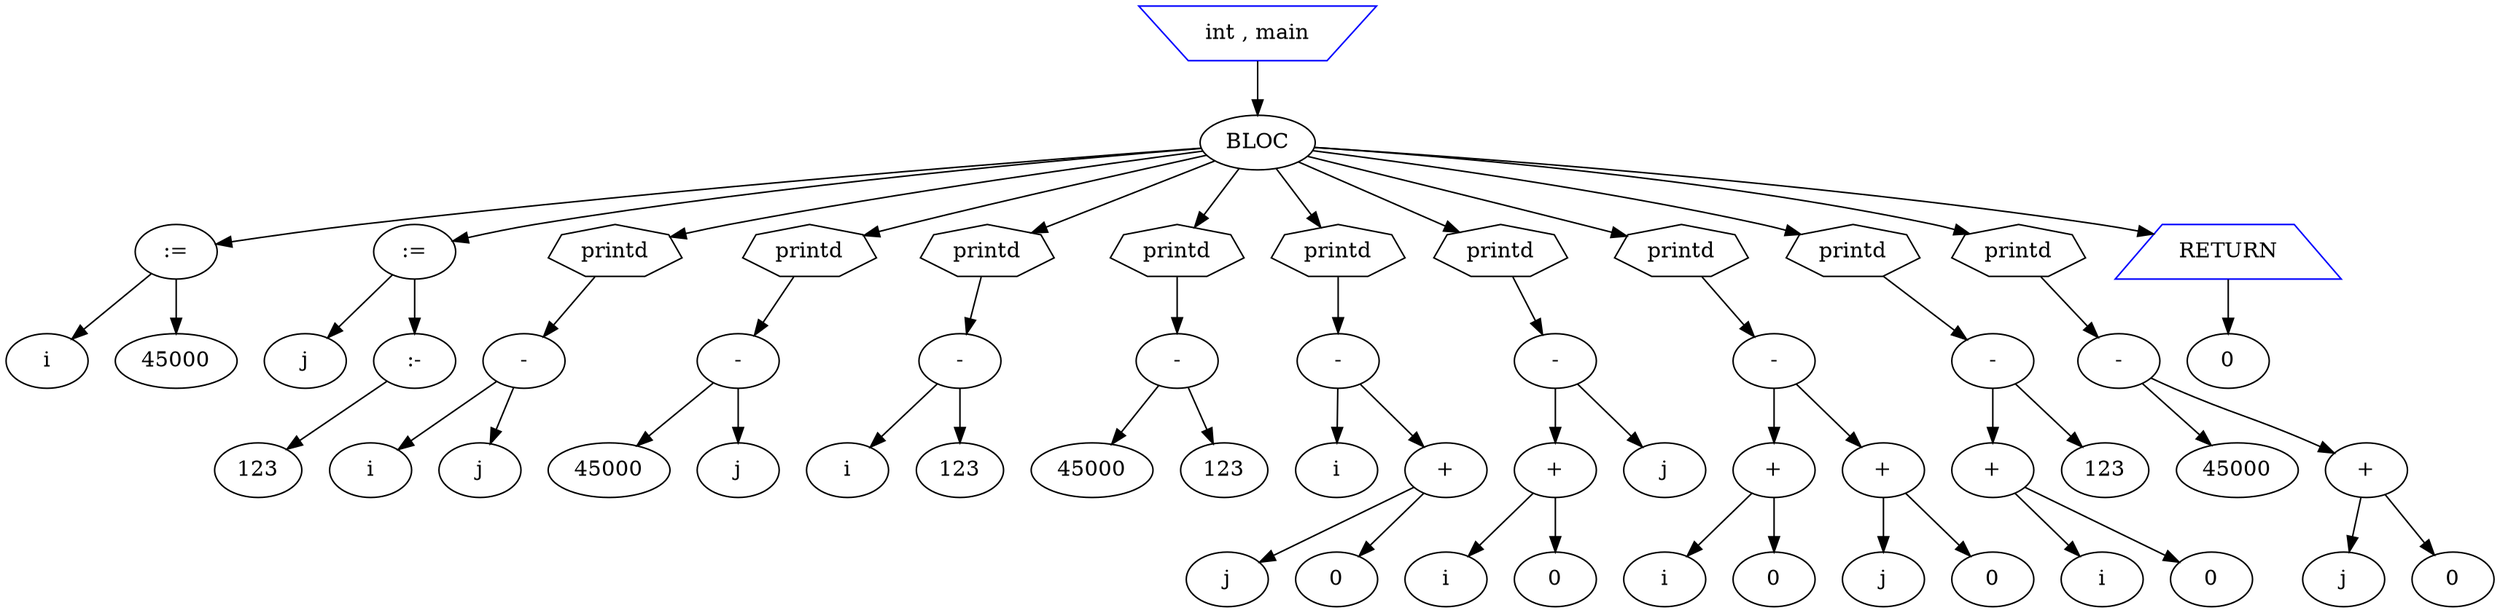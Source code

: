digraph mon_programme {
node1[shape=ellipse label="i" style=solid color=black]
node3[shape=ellipse label="45000" style=solid color=black]
node4[shape=ellipse label=":=" style=solid color=black]
node5[shape=ellipse label="j" style=solid color=black]
node7[shape=ellipse label="123" style=solid color=black]
node8[shape=ellipse label=":-" style=solid color=black]
node9[shape=ellipse label=":=" style=solid color=black]
node10[shape=ellipse label="i" style=solid color=black]
node12[shape=ellipse label="j" style=solid color=black]
node14[shape=ellipse label="-" style=solid color=black]
node15[shape=septagon label="printd" style=solid color=black]
node16[shape=ellipse label="45000" style=solid color=black]
node17[shape=ellipse label="j" style=solid color=black]
node19[shape=ellipse label="-" style=solid color=black]
node20[shape=septagon label="printd" style=solid color=black]
node21[shape=ellipse label="i" style=solid color=black]
node23[shape=ellipse label="123" style=solid color=black]
node24[shape=ellipse label="-" style=solid color=black]
node25[shape=septagon label="printd" style=solid color=black]
node26[shape=ellipse label="45000" style=solid color=black]
node27[shape=ellipse label="123" style=solid color=black]
node28[shape=ellipse label="-" style=solid color=black]
node29[shape=septagon label="printd" style=solid color=black]
node30[shape=ellipse label="i" style=solid color=black]
node32[shape=ellipse label="j" style=solid color=black]
node34[shape=ellipse label="0" style=solid color=black]
node35[shape=ellipse label="+" style=solid color=black]
node36[shape=ellipse label="-" style=solid color=black]
node37[shape=septagon label="printd" style=solid color=black]
node38[shape=ellipse label="i" style=solid color=black]
node40[shape=ellipse label="0" style=solid color=black]
node41[shape=ellipse label="+" style=solid color=black]
node42[shape=ellipse label="j" style=solid color=black]
node44[shape=ellipse label="-" style=solid color=black]
node45[shape=septagon label="printd" style=solid color=black]
node46[shape=ellipse label="i" style=solid color=black]
node48[shape=ellipse label="0" style=solid color=black]
node49[shape=ellipse label="+" style=solid color=black]
node50[shape=ellipse label="j" style=solid color=black]
node52[shape=ellipse label="0" style=solid color=black]
node53[shape=ellipse label="+" style=solid color=black]
node54[shape=ellipse label="-" style=solid color=black]
node55[shape=septagon label="printd" style=solid color=black]
node56[shape=ellipse label="i" style=solid color=black]
node58[shape=ellipse label="0" style=solid color=black]
node59[shape=ellipse label="+" style=solid color=black]
node60[shape=ellipse label="123" style=solid color=black]
node61[shape=ellipse label="-" style=solid color=black]
node62[shape=septagon label="printd" style=solid color=black]
node63[shape=ellipse label="45000" style=solid color=black]
node64[shape=ellipse label="j" style=solid color=black]
node66[shape=ellipse label="0" style=solid color=black]
node67[shape=ellipse label="+" style=solid color=black]
node68[shape=ellipse label="-" style=solid color=black]
node69[shape=septagon label="printd" style=solid color=black]
node70[shape=ellipse label="0" style=solid color=black]
node71[shape=trapezium label="RETURN" style=solid color=blue]
node72[shape=ellipse label="BLOC" style=solid color=black]
node73[shape=invtrapezium label="int , main" style=solid color=blue]
node73->node72
node72->node71
node71->node70
node72->node69
node69->node68
node68->node67
node67->node66
node67->node64
node68->node63
node72->node62
node62->node61
node61->node60
node61->node59
node59->node58
node59->node56
node72->node55
node55->node54
node54->node53
node53->node52
node53->node50
node54->node49
node49->node48
node49->node46
node72->node45
node45->node44
node44->node42
node44->node41
node41->node40
node41->node38
node72->node37
node37->node36
node36->node35
node35->node34
node35->node32
node36->node30
node72->node29
node29->node28
node28->node27
node28->node26
node72->node25
node25->node24
node24->node23
node24->node21
node72->node20
node20->node19
node19->node17
node19->node16
node72->node15
node15->node14
node14->node12
node14->node10
node72->node9
node9->node8
node8->node7
node9->node5
node72->node4
node4->node3
node4->node1

}
